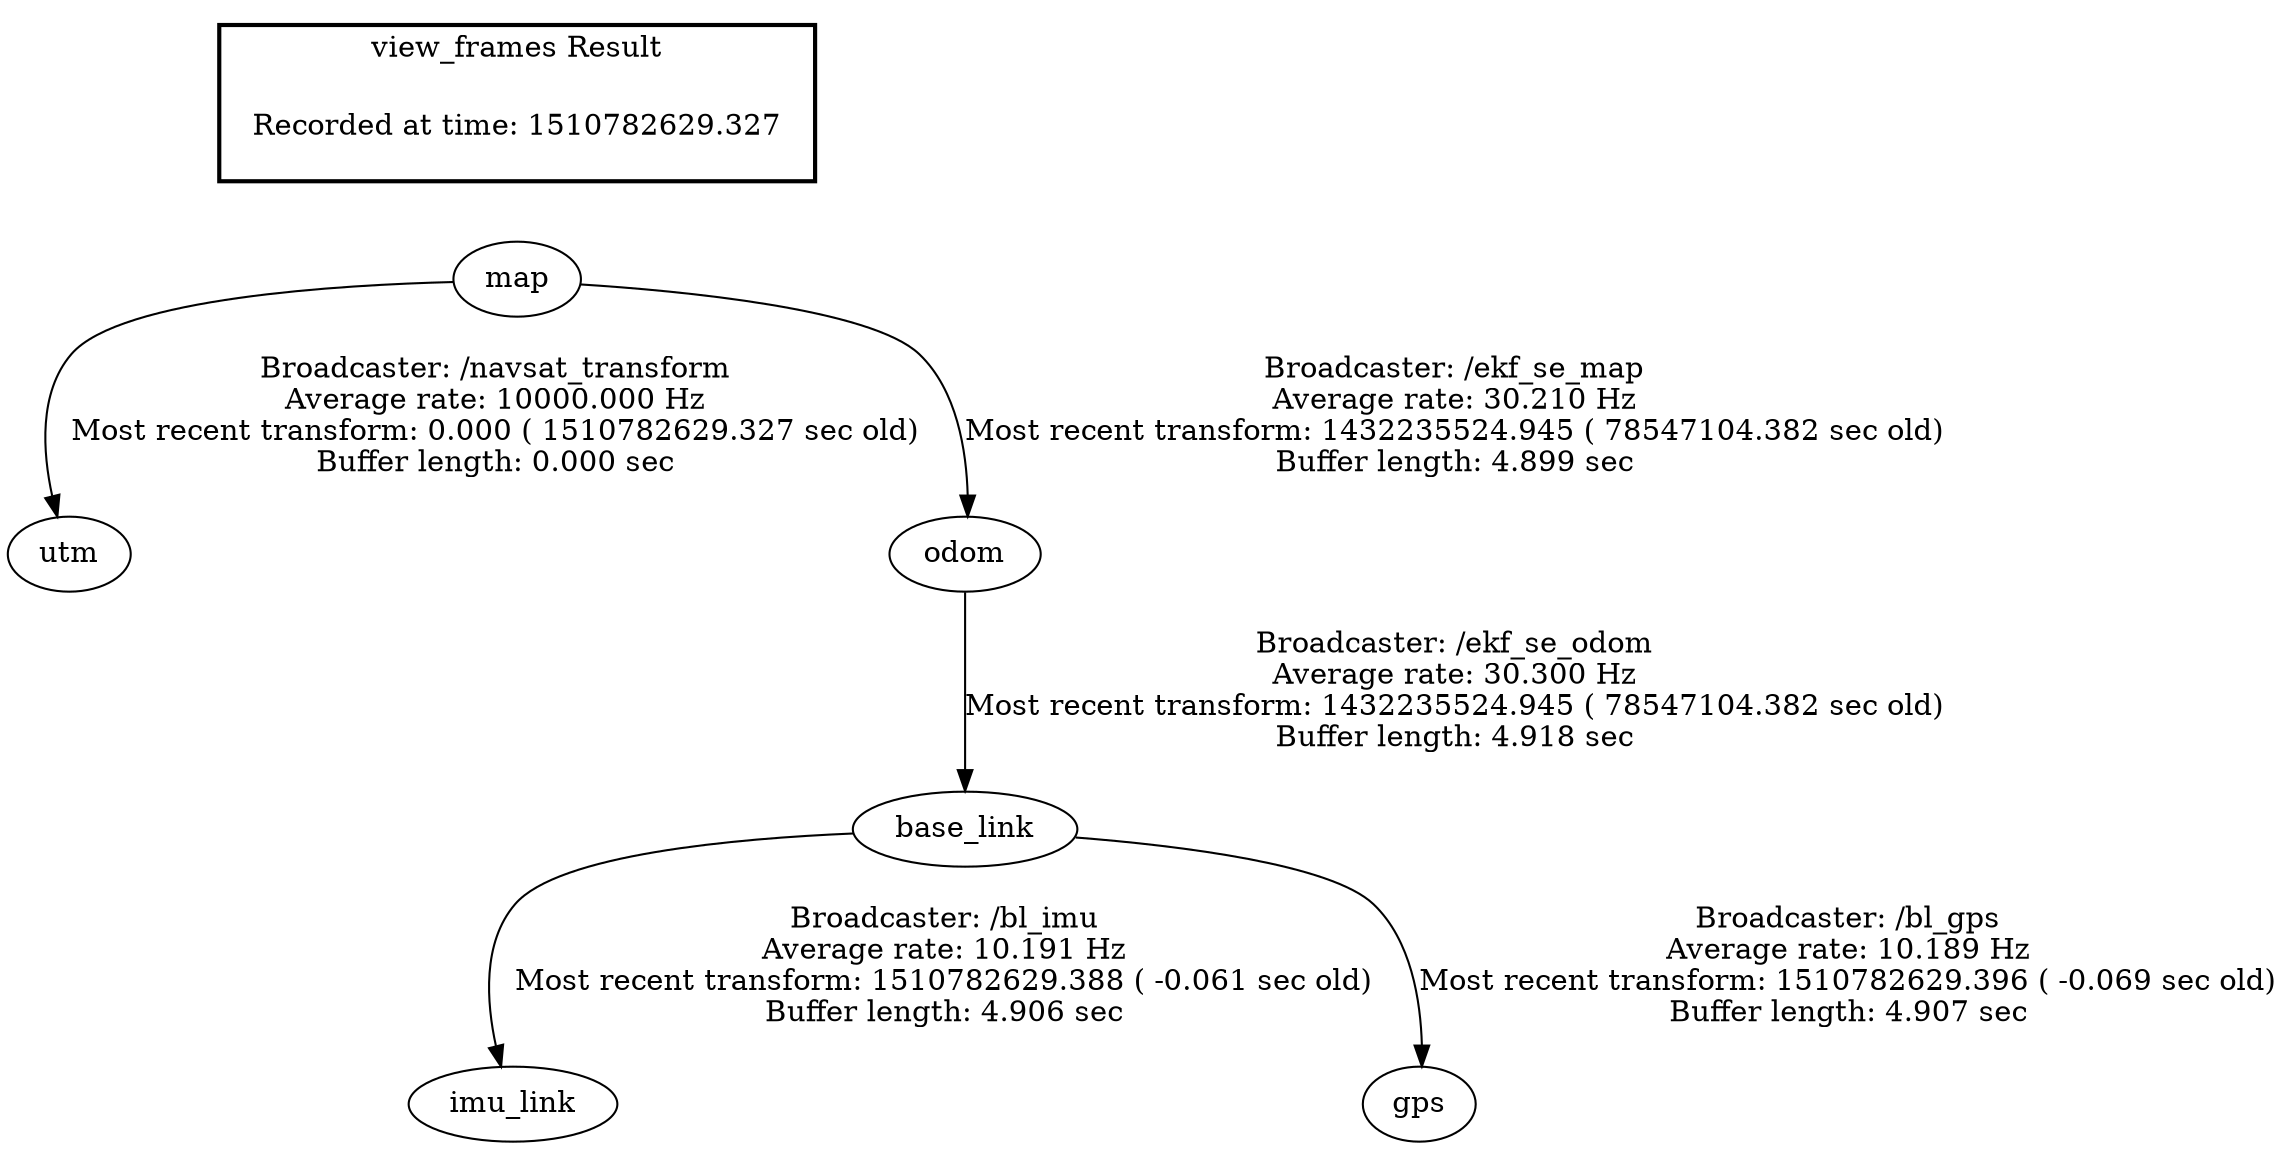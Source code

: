 digraph G {
"map" -> "utm"[label="Broadcaster: /navsat_transform\nAverage rate: 10000.000 Hz\nMost recent transform: 0.000 ( 1510782629.327 sec old)\nBuffer length: 0.000 sec\n"];
"base_link" -> "imu_link"[label="Broadcaster: /bl_imu\nAverage rate: 10.191 Hz\nMost recent transform: 1510782629.388 ( -0.061 sec old)\nBuffer length: 4.906 sec\n"];
"odom" -> "base_link"[label="Broadcaster: /ekf_se_odom\nAverage rate: 30.300 Hz\nMost recent transform: 1432235524.945 ( 78547104.382 sec old)\nBuffer length: 4.918 sec\n"];
"map" -> "odom"[label="Broadcaster: /ekf_se_map\nAverage rate: 30.210 Hz\nMost recent transform: 1432235524.945 ( 78547104.382 sec old)\nBuffer length: 4.899 sec\n"];
"base_link" -> "gps"[label="Broadcaster: /bl_gps\nAverage rate: 10.189 Hz\nMost recent transform: 1510782629.396 ( -0.069 sec old)\nBuffer length: 4.907 sec\n"];
edge [style=invis];
 subgraph cluster_legend { style=bold; color=black; label ="view_frames Result";
"Recorded at time: 1510782629.327"[ shape=plaintext ] ;
 }->"map";
}